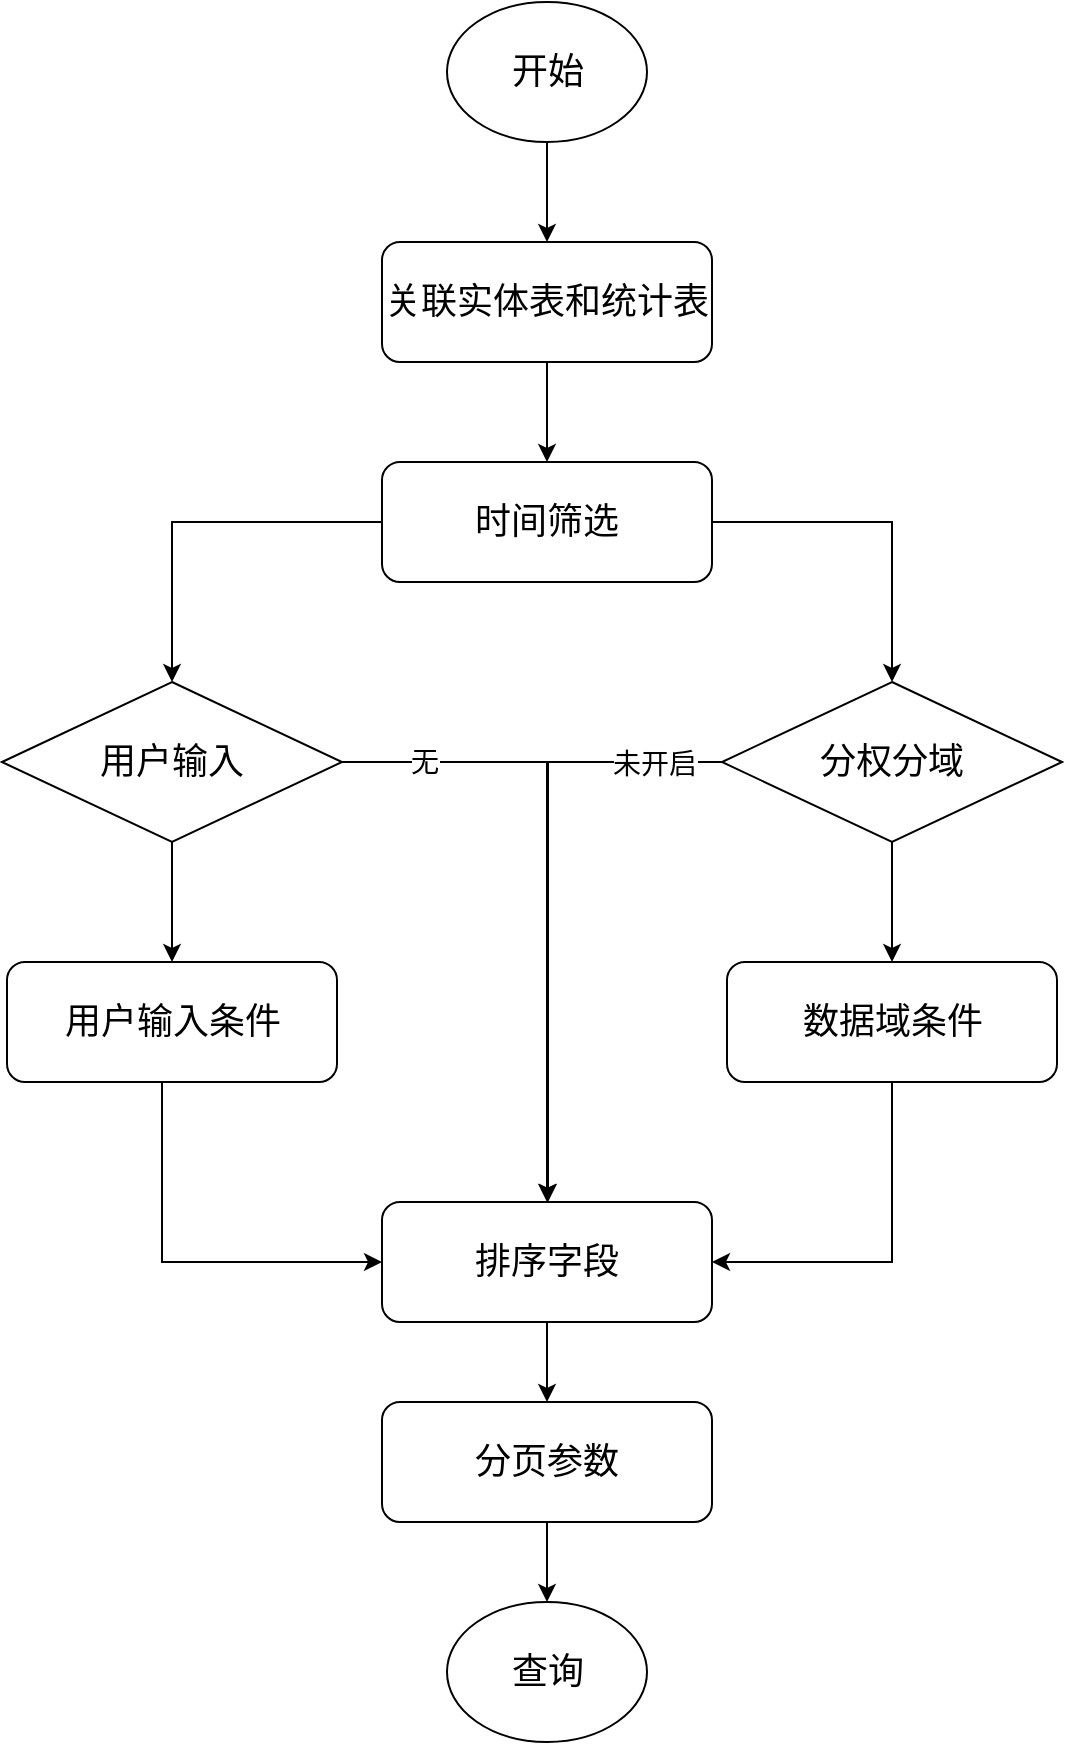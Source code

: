 <mxfile version="20.5.1" type="github">
  <diagram id="C5RBs43oDa-KdzZeNtuy" name="Page-1">
    <mxGraphModel dx="782" dy="436" grid="1" gridSize="10" guides="1" tooltips="1" connect="1" arrows="1" fold="1" page="1" pageScale="1" pageWidth="827" pageHeight="1169" math="0" shadow="0">
      <root>
        <mxCell id="WIyWlLk6GJQsqaUBKTNV-0" />
        <mxCell id="WIyWlLk6GJQsqaUBKTNV-1" parent="WIyWlLk6GJQsqaUBKTNV-0" />
        <mxCell id="BuM0Ts7lW0D9OFEtNd53-8" value="" style="edgeStyle=orthogonalEdgeStyle;rounded=0;orthogonalLoop=1;jettySize=auto;html=1;" edge="1" parent="WIyWlLk6GJQsqaUBKTNV-1" source="BuM0Ts7lW0D9OFEtNd53-0" target="BuM0Ts7lW0D9OFEtNd53-2">
          <mxGeometry relative="1" as="geometry" />
        </mxCell>
        <mxCell id="BuM0Ts7lW0D9OFEtNd53-0" value="&lt;font style=&quot;font-size: 18px;&quot;&gt;开始&lt;/font&gt;" style="ellipse;whiteSpace=wrap;html=1;" vertex="1" parent="WIyWlLk6GJQsqaUBKTNV-1">
          <mxGeometry x="312.5" y="90" width="100" height="70" as="geometry" />
        </mxCell>
        <mxCell id="BuM0Ts7lW0D9OFEtNd53-9" value="" style="edgeStyle=orthogonalEdgeStyle;rounded=0;orthogonalLoop=1;jettySize=auto;html=1;" edge="1" parent="WIyWlLk6GJQsqaUBKTNV-1" source="BuM0Ts7lW0D9OFEtNd53-2" target="BuM0Ts7lW0D9OFEtNd53-3">
          <mxGeometry relative="1" as="geometry" />
        </mxCell>
        <mxCell id="BuM0Ts7lW0D9OFEtNd53-2" value="关联实体表和统计表" style="rounded=1;whiteSpace=wrap;html=1;fontSize=18;" vertex="1" parent="WIyWlLk6GJQsqaUBKTNV-1">
          <mxGeometry x="280" y="210" width="165" height="60" as="geometry" />
        </mxCell>
        <mxCell id="BuM0Ts7lW0D9OFEtNd53-10" style="edgeStyle=orthogonalEdgeStyle;rounded=0;orthogonalLoop=1;jettySize=auto;html=1;entryX=0.5;entryY=0;entryDx=0;entryDy=0;" edge="1" parent="WIyWlLk6GJQsqaUBKTNV-1" source="BuM0Ts7lW0D9OFEtNd53-3" target="BuM0Ts7lW0D9OFEtNd53-4">
          <mxGeometry relative="1" as="geometry" />
        </mxCell>
        <mxCell id="BuM0Ts7lW0D9OFEtNd53-12" style="edgeStyle=orthogonalEdgeStyle;rounded=0;orthogonalLoop=1;jettySize=auto;html=1;entryX=0.5;entryY=0;entryDx=0;entryDy=0;" edge="1" parent="WIyWlLk6GJQsqaUBKTNV-1" source="BuM0Ts7lW0D9OFEtNd53-3" target="BuM0Ts7lW0D9OFEtNd53-7">
          <mxGeometry relative="1" as="geometry" />
        </mxCell>
        <mxCell id="BuM0Ts7lW0D9OFEtNd53-3" value="时间筛选" style="rounded=1;whiteSpace=wrap;html=1;fontSize=18;" vertex="1" parent="WIyWlLk6GJQsqaUBKTNV-1">
          <mxGeometry x="280" y="320" width="165" height="60" as="geometry" />
        </mxCell>
        <mxCell id="BuM0Ts7lW0D9OFEtNd53-13" value="" style="edgeStyle=orthogonalEdgeStyle;rounded=0;orthogonalLoop=1;jettySize=auto;html=1;" edge="1" parent="WIyWlLk6GJQsqaUBKTNV-1" source="BuM0Ts7lW0D9OFEtNd53-4" target="BuM0Ts7lW0D9OFEtNd53-5">
          <mxGeometry relative="1" as="geometry" />
        </mxCell>
        <mxCell id="BuM0Ts7lW0D9OFEtNd53-23" style="edgeStyle=orthogonalEdgeStyle;rounded=0;orthogonalLoop=1;jettySize=auto;html=1;" edge="1" parent="WIyWlLk6GJQsqaUBKTNV-1" source="BuM0Ts7lW0D9OFEtNd53-4" target="BuM0Ts7lW0D9OFEtNd53-15">
          <mxGeometry relative="1" as="geometry">
            <Array as="points">
              <mxPoint x="363" y="470" />
            </Array>
          </mxGeometry>
        </mxCell>
        <mxCell id="BuM0Ts7lW0D9OFEtNd53-24" value="&lt;font style=&quot;font-size: 14px;&quot;&gt;无&lt;/font&gt;" style="edgeLabel;html=1;align=center;verticalAlign=middle;resizable=0;points=[];" vertex="1" connectable="0" parent="BuM0Ts7lW0D9OFEtNd53-23">
          <mxGeometry x="-0.756" y="4" relative="1" as="geometry">
            <mxPoint x="1" y="4" as="offset" />
          </mxGeometry>
        </mxCell>
        <mxCell id="BuM0Ts7lW0D9OFEtNd53-4" value="用户输入" style="rhombus;whiteSpace=wrap;html=1;fontSize=18;" vertex="1" parent="WIyWlLk6GJQsqaUBKTNV-1">
          <mxGeometry x="90" y="430" width="170" height="80" as="geometry" />
        </mxCell>
        <mxCell id="BuM0Ts7lW0D9OFEtNd53-16" style="edgeStyle=orthogonalEdgeStyle;rounded=0;orthogonalLoop=1;jettySize=auto;html=1;entryX=0;entryY=0.5;entryDx=0;entryDy=0;" edge="1" parent="WIyWlLk6GJQsqaUBKTNV-1" source="BuM0Ts7lW0D9OFEtNd53-5" target="BuM0Ts7lW0D9OFEtNd53-15">
          <mxGeometry relative="1" as="geometry">
            <Array as="points">
              <mxPoint x="170" y="720" />
            </Array>
          </mxGeometry>
        </mxCell>
        <mxCell id="BuM0Ts7lW0D9OFEtNd53-5" value="用户输入条件" style="rounded=1;whiteSpace=wrap;html=1;fontSize=18;" vertex="1" parent="WIyWlLk6GJQsqaUBKTNV-1">
          <mxGeometry x="92.5" y="570" width="165" height="60" as="geometry" />
        </mxCell>
        <mxCell id="BuM0Ts7lW0D9OFEtNd53-17" style="edgeStyle=orthogonalEdgeStyle;rounded=0;orthogonalLoop=1;jettySize=auto;html=1;entryX=1;entryY=0.5;entryDx=0;entryDy=0;" edge="1" parent="WIyWlLk6GJQsqaUBKTNV-1" source="BuM0Ts7lW0D9OFEtNd53-6" target="BuM0Ts7lW0D9OFEtNd53-15">
          <mxGeometry relative="1" as="geometry">
            <Array as="points">
              <mxPoint x="535" y="720" />
            </Array>
          </mxGeometry>
        </mxCell>
        <mxCell id="BuM0Ts7lW0D9OFEtNd53-6" value="数据域条件" style="rounded=1;whiteSpace=wrap;html=1;fontSize=18;" vertex="1" parent="WIyWlLk6GJQsqaUBKTNV-1">
          <mxGeometry x="452.5" y="570" width="165" height="60" as="geometry" />
        </mxCell>
        <mxCell id="BuM0Ts7lW0D9OFEtNd53-14" value="" style="edgeStyle=orthogonalEdgeStyle;rounded=0;orthogonalLoop=1;jettySize=auto;html=1;" edge="1" parent="WIyWlLk6GJQsqaUBKTNV-1" source="BuM0Ts7lW0D9OFEtNd53-7" target="BuM0Ts7lW0D9OFEtNd53-6">
          <mxGeometry relative="1" as="geometry">
            <Array as="points">
              <mxPoint x="535" y="530" />
              <mxPoint x="535" y="530" />
            </Array>
          </mxGeometry>
        </mxCell>
        <mxCell id="BuM0Ts7lW0D9OFEtNd53-22" style="edgeStyle=orthogonalEdgeStyle;rounded=0;orthogonalLoop=1;jettySize=auto;html=1;" edge="1" parent="WIyWlLk6GJQsqaUBKTNV-1" source="BuM0Ts7lW0D9OFEtNd53-7" target="BuM0Ts7lW0D9OFEtNd53-15">
          <mxGeometry relative="1" as="geometry" />
        </mxCell>
        <mxCell id="BuM0Ts7lW0D9OFEtNd53-25" value="未开启" style="edgeLabel;html=1;align=center;verticalAlign=middle;resizable=0;points=[];fontSize=14;" vertex="1" connectable="0" parent="BuM0Ts7lW0D9OFEtNd53-22">
          <mxGeometry x="-0.774" y="1" relative="1" as="geometry">
            <mxPoint as="offset" />
          </mxGeometry>
        </mxCell>
        <mxCell id="BuM0Ts7lW0D9OFEtNd53-7" value="分权分域" style="rhombus;whiteSpace=wrap;html=1;fontSize=18;" vertex="1" parent="WIyWlLk6GJQsqaUBKTNV-1">
          <mxGeometry x="450" y="430" width="170" height="80" as="geometry" />
        </mxCell>
        <mxCell id="BuM0Ts7lW0D9OFEtNd53-20" value="" style="edgeStyle=orthogonalEdgeStyle;rounded=0;orthogonalLoop=1;jettySize=auto;html=1;" edge="1" parent="WIyWlLk6GJQsqaUBKTNV-1" source="BuM0Ts7lW0D9OFEtNd53-15" target="BuM0Ts7lW0D9OFEtNd53-18">
          <mxGeometry relative="1" as="geometry" />
        </mxCell>
        <mxCell id="BuM0Ts7lW0D9OFEtNd53-15" value="排序字段" style="rounded=1;whiteSpace=wrap;html=1;fontSize=18;" vertex="1" parent="WIyWlLk6GJQsqaUBKTNV-1">
          <mxGeometry x="280" y="690" width="165" height="60" as="geometry" />
        </mxCell>
        <mxCell id="BuM0Ts7lW0D9OFEtNd53-21" value="" style="edgeStyle=orthogonalEdgeStyle;rounded=0;orthogonalLoop=1;jettySize=auto;html=1;" edge="1" parent="WIyWlLk6GJQsqaUBKTNV-1" source="BuM0Ts7lW0D9OFEtNd53-18" target="BuM0Ts7lW0D9OFEtNd53-19">
          <mxGeometry relative="1" as="geometry" />
        </mxCell>
        <mxCell id="BuM0Ts7lW0D9OFEtNd53-18" value="分页参数" style="rounded=1;whiteSpace=wrap;html=1;fontSize=18;" vertex="1" parent="WIyWlLk6GJQsqaUBKTNV-1">
          <mxGeometry x="280" y="790" width="165" height="60" as="geometry" />
        </mxCell>
        <mxCell id="BuM0Ts7lW0D9OFEtNd53-19" value="&lt;font style=&quot;font-size: 18px;&quot;&gt;查询&lt;/font&gt;" style="ellipse;whiteSpace=wrap;html=1;" vertex="1" parent="WIyWlLk6GJQsqaUBKTNV-1">
          <mxGeometry x="312.5" y="890" width="100" height="70" as="geometry" />
        </mxCell>
      </root>
    </mxGraphModel>
  </diagram>
</mxfile>
